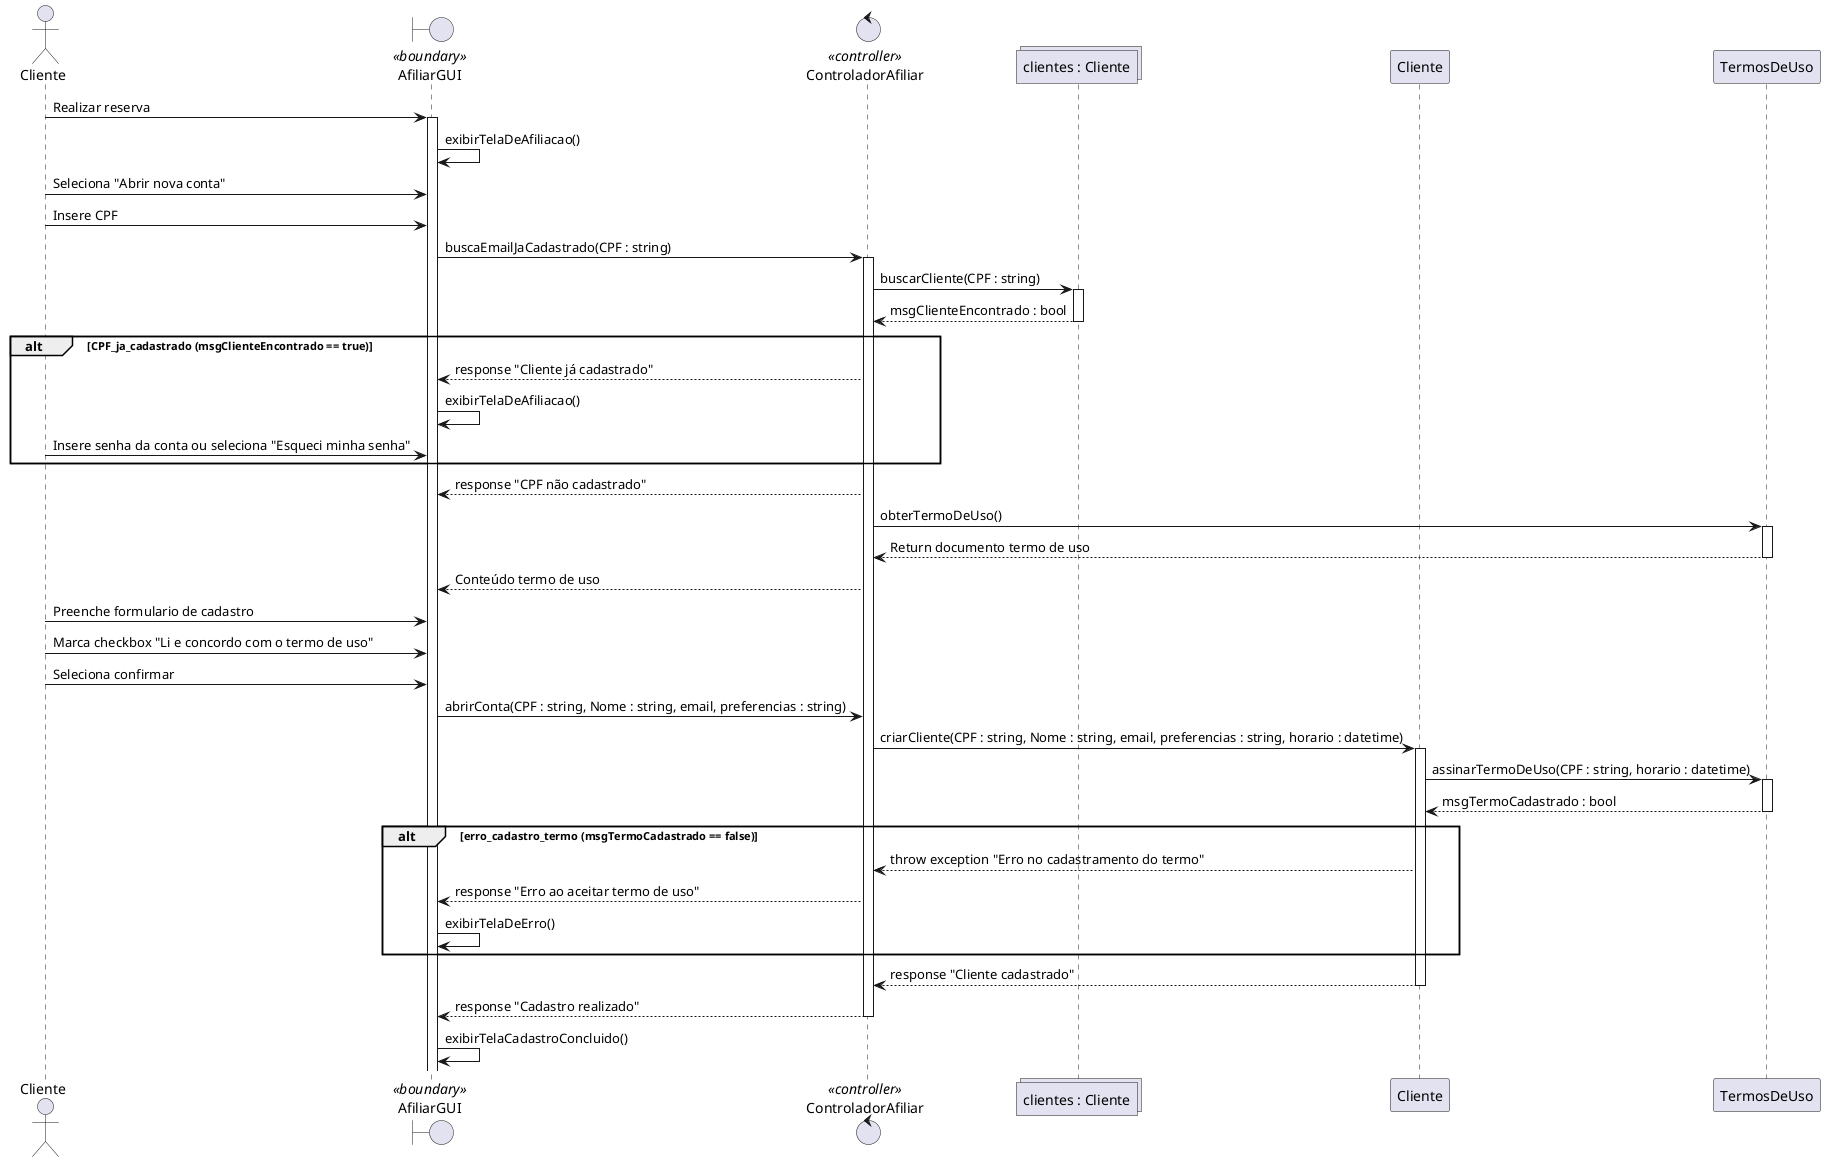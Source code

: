 @startuml

    actor Cliente as ator_cliente
    boundary AfiliarGUI as fronteira <<boundary>>
    control ControladorAfiliar as controler <<controller>>
    collections "clientes : Cliente" as lista_cliente
    participant "Cliente" as class_cliente
    participant TermosDeUso as class_termo

    ator_cliente -> fronteira : Realizar reserva
    activate fronteira
    fronteira -> fronteira : exibirTelaDeAfiliacao()
    ator_cliente -> fronteira : Seleciona "Abrir nova conta" 
    ator_cliente -> fronteira : Insere CPF
    
    fronteira -> controler : buscaEmailJaCadastrado(CPF : string)
    activate controler
    controler -> lista_cliente : buscarCliente(CPF : string)
    activate lista_cliente
    lista_cliente --> controler : msgClienteEncontrado : bool
    deactivate lista_cliente

    alt CPF_ja_cadastrado (msgClienteEncontrado == true)
        controler --> fronteira : response "Cliente já cadastrado"
        fronteira -> fronteira : exibirTelaDeAfiliacao()
        ator_cliente -> fronteira : Insere senha da conta ou seleciona "Esqueci minha senha"
    end

    deactivate lista_cliente
    controler --> fronteira : response "CPF não cadastrado"
    controler -> class_termo : obterTermoDeUso()
    activate class_termo
    class_termo --> controler : Return documento termo de uso
    deactivate class_termo
    controler --> fronteira : Conteúdo termo de uso
    ator_cliente -> fronteira : Preenche formulario de cadastro
    ator_cliente -> fronteira : Marca checkbox "Li e concordo com o termo de uso"
    ator_cliente -> fronteira : Seleciona confirmar

    fronteira -> controler : abrirConta(CPF : string, Nome : string, email, preferencias : string)
    controler -> class_cliente : criarCliente(CPF : string, Nome : string, email, preferencias : string, horario : datetime)
    activate class_cliente
    class_cliente -> class_termo : assinarTermoDeUso(CPF : string, horario : datetime)
    activate class_termo
    class_termo --> class_cliente : msgTermoCadastrado : bool
    deactivate class_termo

    alt erro_cadastro_termo (msgTermoCadastrado == false)
        class_cliente --> controler : throw exception "Erro no cadastramento do termo"
        controler --> fronteira : response "Erro ao aceitar termo de uso"
        fronteira -> fronteira : exibirTelaDeErro()
    end

    class_cliente --> controler : response "Cliente cadastrado"
    deactivate class_cliente
    controler --> fronteira : response "Cadastro realizado"
    deactivate controler
    fronteira -> fronteira : exibirTelaCadastroConcluido()

@enduml
